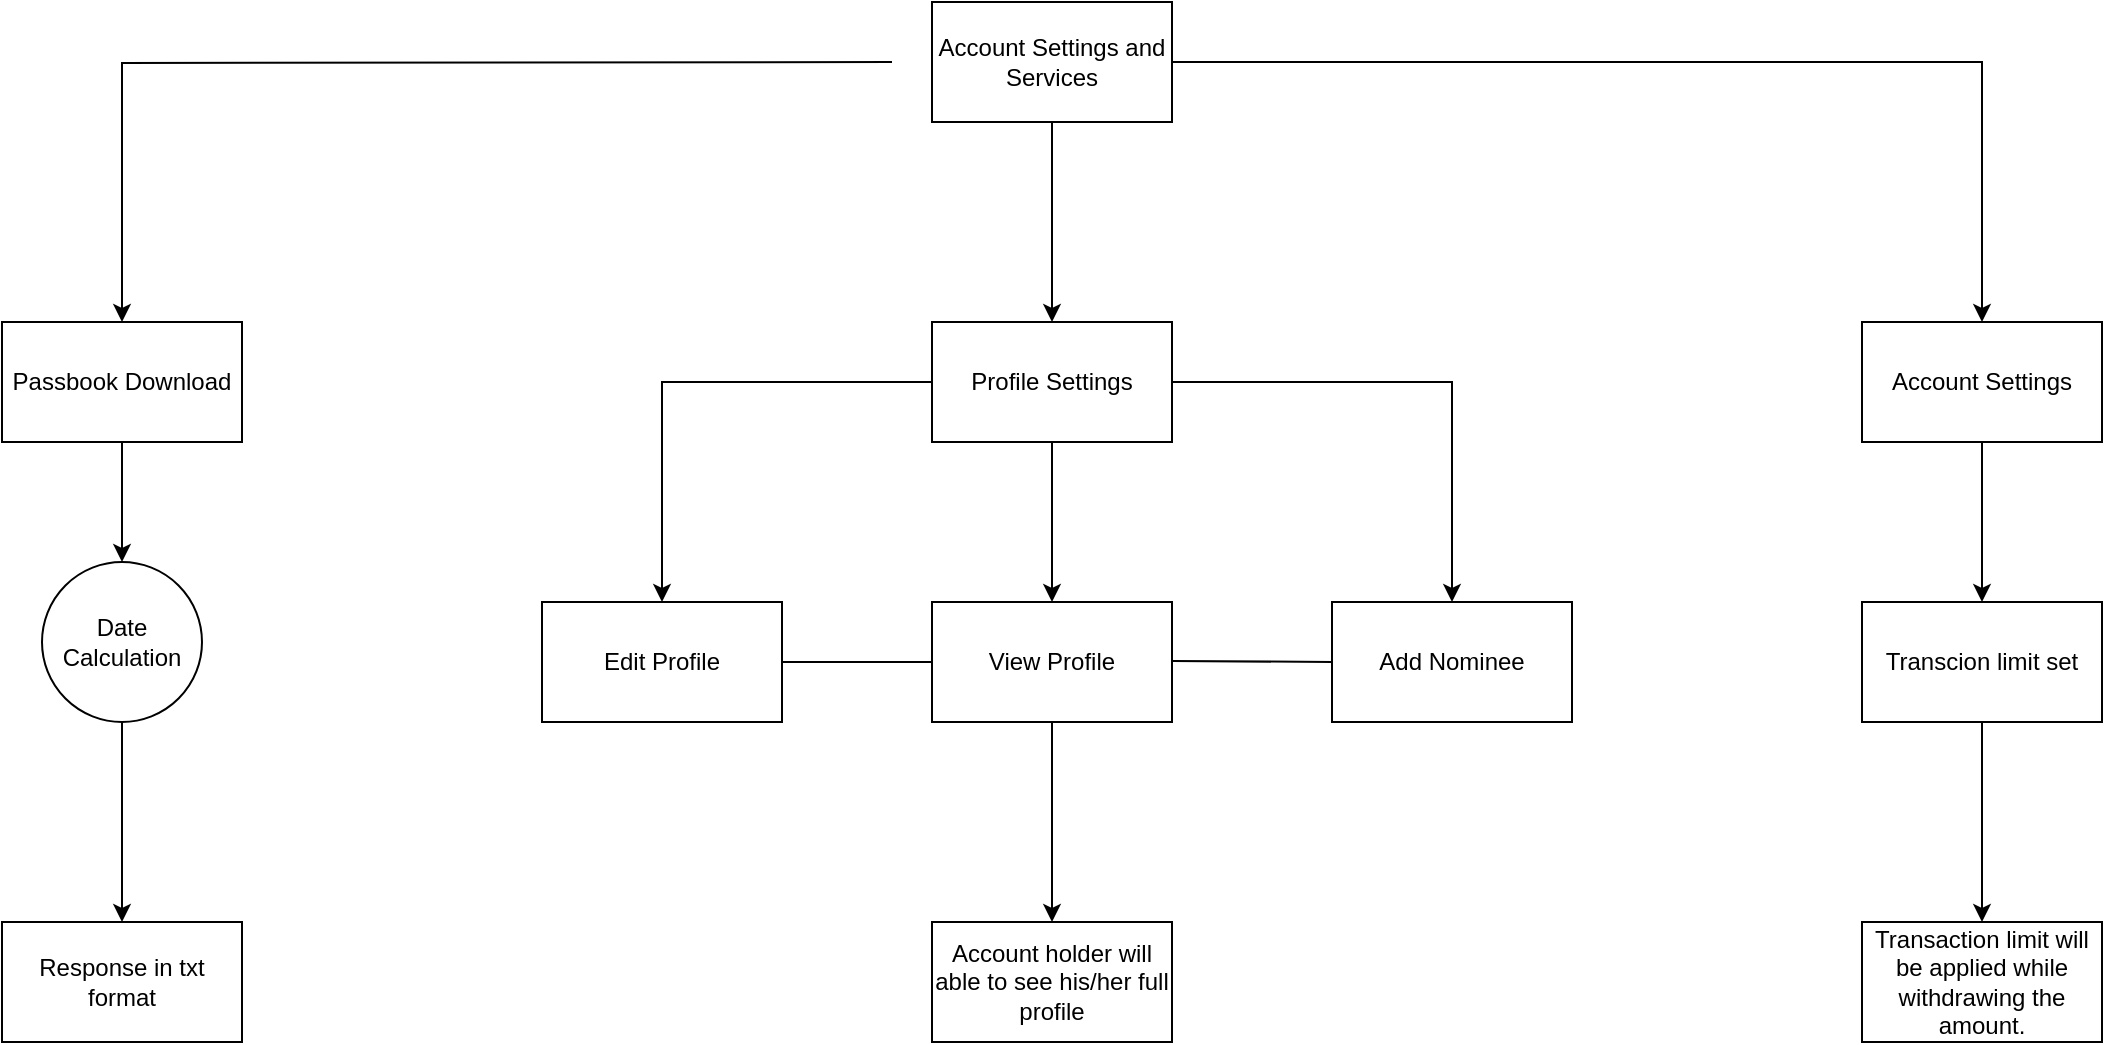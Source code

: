 <mxfile version="26.2.14">
  <diagram name="Page-1" id="R86vKsxk9RnAbrF0XPly">
    <mxGraphModel dx="1502" dy="388" grid="1" gridSize="10" guides="1" tooltips="1" connect="1" arrows="1" fold="1" page="1" pageScale="1" pageWidth="850" pageHeight="1100" math="0" shadow="0">
      <root>
        <mxCell id="0" />
        <mxCell id="1" parent="0" />
        <mxCell id="OY3xQm6jd87td_Gq2lA7-3" value="" style="edgeStyle=orthogonalEdgeStyle;rounded=0;orthogonalLoop=1;jettySize=auto;html=1;" edge="1" parent="1" source="OY3xQm6jd87td_Gq2lA7-1" target="OY3xQm6jd87td_Gq2lA7-2">
          <mxGeometry relative="1" as="geometry" />
        </mxCell>
        <mxCell id="OY3xQm6jd87td_Gq2lA7-13" value="" style="edgeStyle=orthogonalEdgeStyle;rounded=0;orthogonalLoop=1;jettySize=auto;html=1;" edge="1" parent="1" source="OY3xQm6jd87td_Gq2lA7-1" target="OY3xQm6jd87td_Gq2lA7-12">
          <mxGeometry relative="1" as="geometry" />
        </mxCell>
        <mxCell id="OY3xQm6jd87td_Gq2lA7-19" value="" style="edgeStyle=orthogonalEdgeStyle;rounded=0;orthogonalLoop=1;jettySize=auto;html=1;" edge="1" parent="1" target="OY3xQm6jd87td_Gq2lA7-18">
          <mxGeometry relative="1" as="geometry">
            <mxPoint x="345" y="110" as="sourcePoint" />
          </mxGeometry>
        </mxCell>
        <mxCell id="OY3xQm6jd87td_Gq2lA7-1" value="Account Settings and Services" style="rounded=0;whiteSpace=wrap;html=1;" vertex="1" parent="1">
          <mxGeometry x="365" y="80" width="120" height="60" as="geometry" />
        </mxCell>
        <mxCell id="OY3xQm6jd87td_Gq2lA7-5" value="" style="edgeStyle=orthogonalEdgeStyle;rounded=0;orthogonalLoop=1;jettySize=auto;html=1;" edge="1" parent="1" source="OY3xQm6jd87td_Gq2lA7-2" target="OY3xQm6jd87td_Gq2lA7-4">
          <mxGeometry relative="1" as="geometry" />
        </mxCell>
        <mxCell id="OY3xQm6jd87td_Gq2lA7-7" value="" style="edgeStyle=orthogonalEdgeStyle;rounded=0;orthogonalLoop=1;jettySize=auto;html=1;" edge="1" parent="1" source="OY3xQm6jd87td_Gq2lA7-2" target="OY3xQm6jd87td_Gq2lA7-6">
          <mxGeometry relative="1" as="geometry" />
        </mxCell>
        <mxCell id="OY3xQm6jd87td_Gq2lA7-9" value="" style="edgeStyle=orthogonalEdgeStyle;rounded=0;orthogonalLoop=1;jettySize=auto;html=1;" edge="1" parent="1" source="OY3xQm6jd87td_Gq2lA7-2" target="OY3xQm6jd87td_Gq2lA7-8">
          <mxGeometry relative="1" as="geometry" />
        </mxCell>
        <mxCell id="OY3xQm6jd87td_Gq2lA7-2" value="Profile Settings" style="rounded=0;whiteSpace=wrap;html=1;" vertex="1" parent="1">
          <mxGeometry x="365" y="240" width="120" height="60" as="geometry" />
        </mxCell>
        <mxCell id="OY3xQm6jd87td_Gq2lA7-25" value="" style="edgeStyle=orthogonalEdgeStyle;rounded=0;orthogonalLoop=1;jettySize=auto;html=1;" edge="1" parent="1" source="OY3xQm6jd87td_Gq2lA7-4" target="OY3xQm6jd87td_Gq2lA7-24">
          <mxGeometry relative="1" as="geometry" />
        </mxCell>
        <mxCell id="OY3xQm6jd87td_Gq2lA7-4" value="View Profile" style="rounded=0;whiteSpace=wrap;html=1;" vertex="1" parent="1">
          <mxGeometry x="365" y="380" width="120" height="60" as="geometry" />
        </mxCell>
        <mxCell id="OY3xQm6jd87td_Gq2lA7-6" value="Edit Profile" style="whiteSpace=wrap;html=1;rounded=0;" vertex="1" parent="1">
          <mxGeometry x="170" y="380" width="120" height="60" as="geometry" />
        </mxCell>
        <mxCell id="OY3xQm6jd87td_Gq2lA7-8" value="Add Nominee" style="whiteSpace=wrap;html=1;rounded=0;" vertex="1" parent="1">
          <mxGeometry x="565" y="380" width="120" height="60" as="geometry" />
        </mxCell>
        <mxCell id="OY3xQm6jd87td_Gq2lA7-10" value="" style="endArrow=none;html=1;rounded=0;exitX=1;exitY=0.5;exitDx=0;exitDy=0;entryX=0;entryY=0.5;entryDx=0;entryDy=0;" edge="1" parent="1" source="OY3xQm6jd87td_Gq2lA7-6" target="OY3xQm6jd87td_Gq2lA7-4">
          <mxGeometry width="50" height="50" relative="1" as="geometry">
            <mxPoint x="400" y="420" as="sourcePoint" />
            <mxPoint x="450" y="370" as="targetPoint" />
          </mxGeometry>
        </mxCell>
        <mxCell id="OY3xQm6jd87td_Gq2lA7-11" value="" style="endArrow=none;html=1;rounded=0;exitX=1;exitY=0.5;exitDx=0;exitDy=0;entryX=0;entryY=0.5;entryDx=0;entryDy=0;" edge="1" parent="1" target="OY3xQm6jd87td_Gq2lA7-8">
          <mxGeometry width="50" height="50" relative="1" as="geometry">
            <mxPoint x="485" y="409.5" as="sourcePoint" />
            <mxPoint x="560" y="409.5" as="targetPoint" />
          </mxGeometry>
        </mxCell>
        <mxCell id="OY3xQm6jd87td_Gq2lA7-15" value="" style="edgeStyle=orthogonalEdgeStyle;rounded=0;orthogonalLoop=1;jettySize=auto;html=1;" edge="1" parent="1" source="OY3xQm6jd87td_Gq2lA7-12" target="OY3xQm6jd87td_Gq2lA7-14">
          <mxGeometry relative="1" as="geometry" />
        </mxCell>
        <mxCell id="OY3xQm6jd87td_Gq2lA7-12" value="Account Settings" style="whiteSpace=wrap;html=1;rounded=0;" vertex="1" parent="1">
          <mxGeometry x="830" y="240" width="120" height="60" as="geometry" />
        </mxCell>
        <mxCell id="OY3xQm6jd87td_Gq2lA7-17" value="" style="edgeStyle=orthogonalEdgeStyle;rounded=0;orthogonalLoop=1;jettySize=auto;html=1;" edge="1" parent="1" source="OY3xQm6jd87td_Gq2lA7-14" target="OY3xQm6jd87td_Gq2lA7-16">
          <mxGeometry relative="1" as="geometry" />
        </mxCell>
        <mxCell id="OY3xQm6jd87td_Gq2lA7-14" value="Transcion limit set" style="whiteSpace=wrap;html=1;rounded=0;" vertex="1" parent="1">
          <mxGeometry x="830" y="380" width="120" height="60" as="geometry" />
        </mxCell>
        <mxCell id="OY3xQm6jd87td_Gq2lA7-16" value="Transaction limit will be applied while withdrawing the amount." style="whiteSpace=wrap;html=1;rounded=0;" vertex="1" parent="1">
          <mxGeometry x="830" y="540" width="120" height="60" as="geometry" />
        </mxCell>
        <mxCell id="OY3xQm6jd87td_Gq2lA7-21" value="" style="edgeStyle=orthogonalEdgeStyle;rounded=0;orthogonalLoop=1;jettySize=auto;html=1;" edge="1" parent="1" source="OY3xQm6jd87td_Gq2lA7-18" target="OY3xQm6jd87td_Gq2lA7-20">
          <mxGeometry relative="1" as="geometry" />
        </mxCell>
        <mxCell id="OY3xQm6jd87td_Gq2lA7-18" value="Passbook Download" style="whiteSpace=wrap;html=1;rounded=0;" vertex="1" parent="1">
          <mxGeometry x="-100" y="240" width="120" height="60" as="geometry" />
        </mxCell>
        <mxCell id="OY3xQm6jd87td_Gq2lA7-23" value="" style="edgeStyle=orthogonalEdgeStyle;rounded=0;orthogonalLoop=1;jettySize=auto;html=1;" edge="1" parent="1" source="OY3xQm6jd87td_Gq2lA7-20" target="OY3xQm6jd87td_Gq2lA7-22">
          <mxGeometry relative="1" as="geometry" />
        </mxCell>
        <mxCell id="OY3xQm6jd87td_Gq2lA7-20" value="Date Calculation" style="ellipse;whiteSpace=wrap;html=1;rounded=0;" vertex="1" parent="1">
          <mxGeometry x="-80" y="360" width="80" height="80" as="geometry" />
        </mxCell>
        <mxCell id="OY3xQm6jd87td_Gq2lA7-22" value="Response in txt format" style="whiteSpace=wrap;html=1;rounded=0;" vertex="1" parent="1">
          <mxGeometry x="-100" y="540" width="120" height="60" as="geometry" />
        </mxCell>
        <mxCell id="OY3xQm6jd87td_Gq2lA7-24" value="Account holder will able to see his/her full profile" style="whiteSpace=wrap;html=1;rounded=0;" vertex="1" parent="1">
          <mxGeometry x="365" y="540" width="120" height="60" as="geometry" />
        </mxCell>
      </root>
    </mxGraphModel>
  </diagram>
</mxfile>
